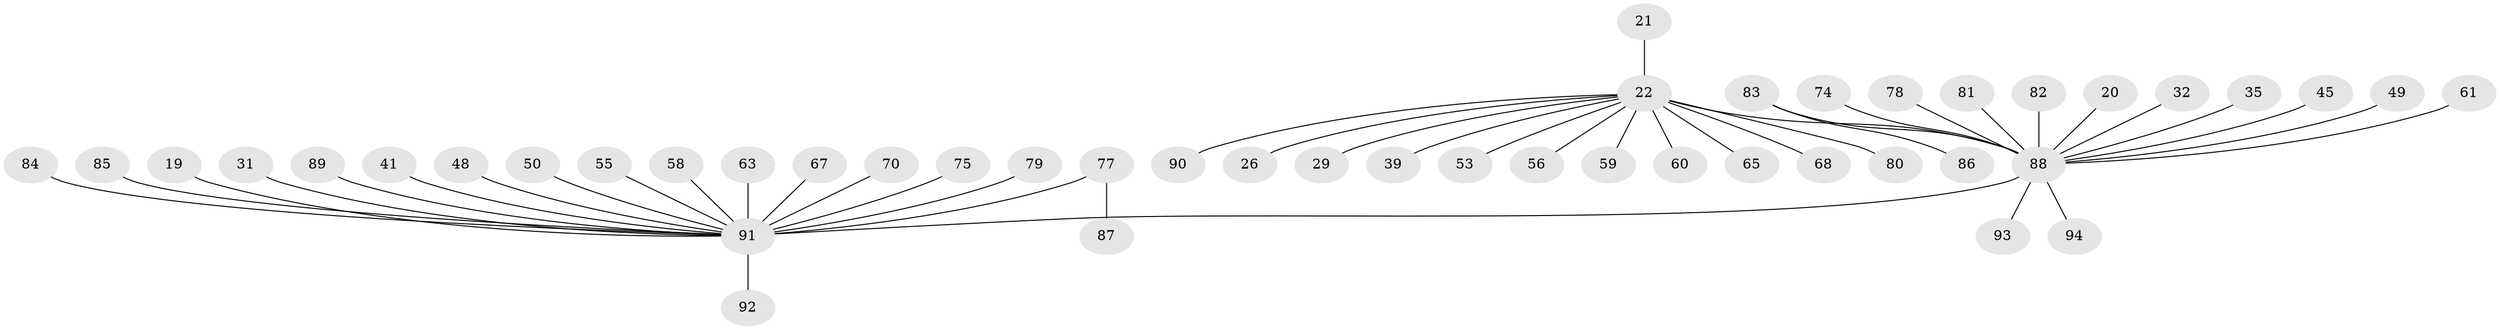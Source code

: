 // original degree distribution, {14: 0.010638297872340425, 8: 0.031914893617021274, 3: 0.06382978723404255, 10: 0.010638297872340425, 7: 0.010638297872340425, 1: 0.5957446808510638, 6: 0.010638297872340425, 5: 0.031914893617021274, 2: 0.20212765957446807, 4: 0.031914893617021274}
// Generated by graph-tools (version 1.1) at 2025/47/03/09/25 04:47:22]
// undirected, 47 vertices, 46 edges
graph export_dot {
graph [start="1"]
  node [color=gray90,style=filled];
  19;
  20;
  21;
  22 [super="+10"];
  26;
  29;
  31;
  32;
  35;
  39;
  41;
  45 [super="+40"];
  48;
  49;
  50;
  53;
  55 [super="+33"];
  56;
  58;
  59;
  60;
  61 [super="+17"];
  63;
  65 [super="+23"];
  67;
  68;
  70 [super="+36"];
  74 [super="+64"];
  75;
  77 [super="+46"];
  78;
  79 [super="+76"];
  80;
  81 [super="+66"];
  82 [super="+73"];
  83 [super="+11+14+44"];
  84;
  85 [super="+43"];
  86;
  87;
  88 [super="+16+18+27+54+25"];
  89;
  90;
  91 [super="+51+62+71"];
  92 [super="+57"];
  93;
  94;
  19 -- 91;
  20 -- 88;
  21 -- 22;
  22 -- 59;
  22 -- 80;
  22 -- 90;
  22 -- 26;
  22 -- 68;
  22 -- 39;
  22 -- 53;
  22 -- 56;
  22 -- 88 [weight=3];
  22 -- 60;
  22 -- 29;
  22 -- 65;
  31 -- 91;
  32 -- 88;
  35 -- 88;
  41 -- 91;
  45 -- 88;
  48 -- 91;
  49 -- 88;
  50 -- 91;
  55 -- 91;
  58 -- 91;
  61 -- 88;
  63 -- 91;
  67 -- 91;
  70 -- 91;
  74 -- 88 [weight=2];
  75 -- 91;
  77 -- 87;
  77 -- 91;
  78 -- 88;
  79 -- 91;
  81 -- 88;
  82 -- 88;
  83 -- 86;
  83 -- 88;
  84 -- 91;
  85 -- 91;
  88 -- 91 [weight=5];
  88 -- 93;
  88 -- 94;
  89 -- 91;
  91 -- 92;
}
